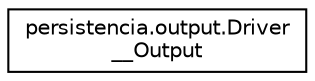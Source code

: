 digraph "Graphical Class Hierarchy"
{
  edge [fontname="Helvetica",fontsize="10",labelfontname="Helvetica",labelfontsize="10"];
  node [fontname="Helvetica",fontsize="10",shape=record];
  rankdir="LR";
  Node0 [label="persistencia.output.Driver\l__Output",height=0.2,width=0.4,color="black", fillcolor="white", style="filled",URL="$classpersistencia_1_1output_1_1Driver____Output.html",tooltip="Classe Driver__Output. "];
}
